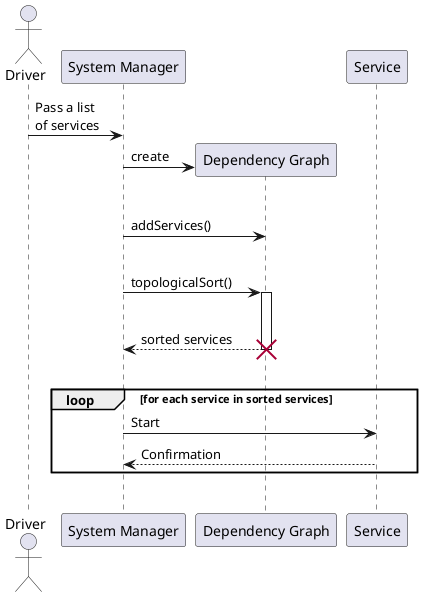 @startuml

actor Driver
participant "System Manager" as sysmgr
participant "Dependency Graph" as graph
participant Service as srv

Driver -> sysmgr: Pass a list\nof services
sysmgr -> graph **: create

|||
sysmgr -> graph: addServices()

|||
sysmgr -> graph: topologicalSort()

|||
activate graph
graph --> sysmgr: sorted services
deactivate graph
destroy graph
|||

loop for each service in sorted services
sysmgr -> srv: Start
srv --> sysmgr: Confirmation
end
|||

@enduml
